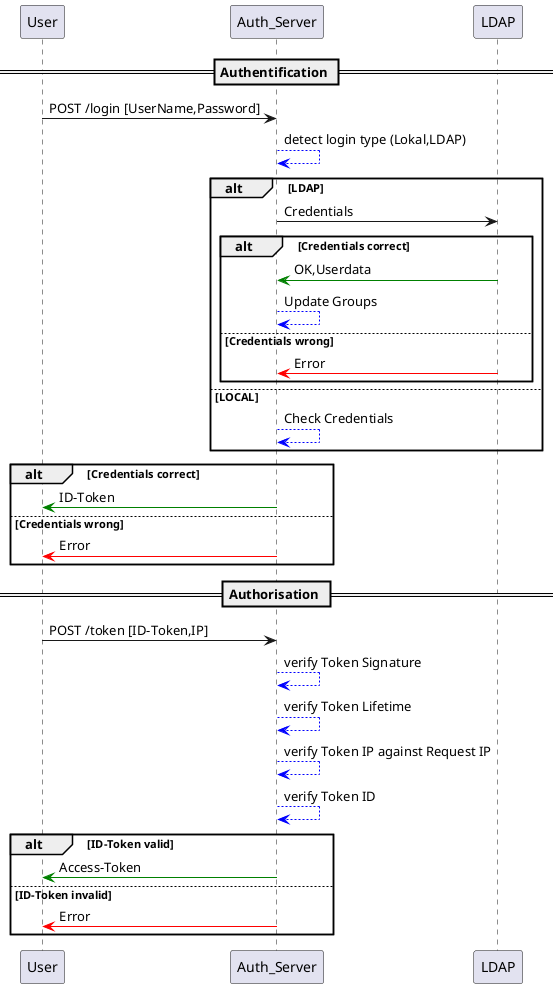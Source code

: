 @startuml

== Authentification ==
User -> Auth_Server: POST /login [UserName,Password]
Auth_Server --[#blue]> Auth_Server: detect login type (Lokal,LDAP)
alt LDAP
    Auth_Server -> LDAP: Credentials
    alt Credentials correct
        LDAP -[#green]> Auth_Server: OK,Userdata
        Auth_Server --[#blue]> Auth_Server: Update Groups
    else Credentials wrong
        LDAP -[#red]> Auth_Server: Error
    end
else LOCAL
    Auth_Server --[#blue]> Auth_Server: Check Credentials
end

alt Credentials correct
    Auth_Server -[#green]> User: ID-Token
else Credentials wrong
    Auth_Server -[#red]> User: Error
end

== Authorisation ==

User -> Auth_Server: POST /token [ID-Token,IP]
Auth_Server --[#blue]> Auth_Server: verify Token Signature
Auth_Server --[#blue]> Auth_Server: verify Token Lifetime
Auth_Server --[#blue]> Auth_Server: verify Token IP against Request IP
Auth_Server --[#blue]> Auth_Server: verify Token ID
alt ID-Token valid
    Auth_Server -[#green]> User : Access-Token
else ID-Token invalid
    Auth_Server -[#red]> User : Error
end

@enduml